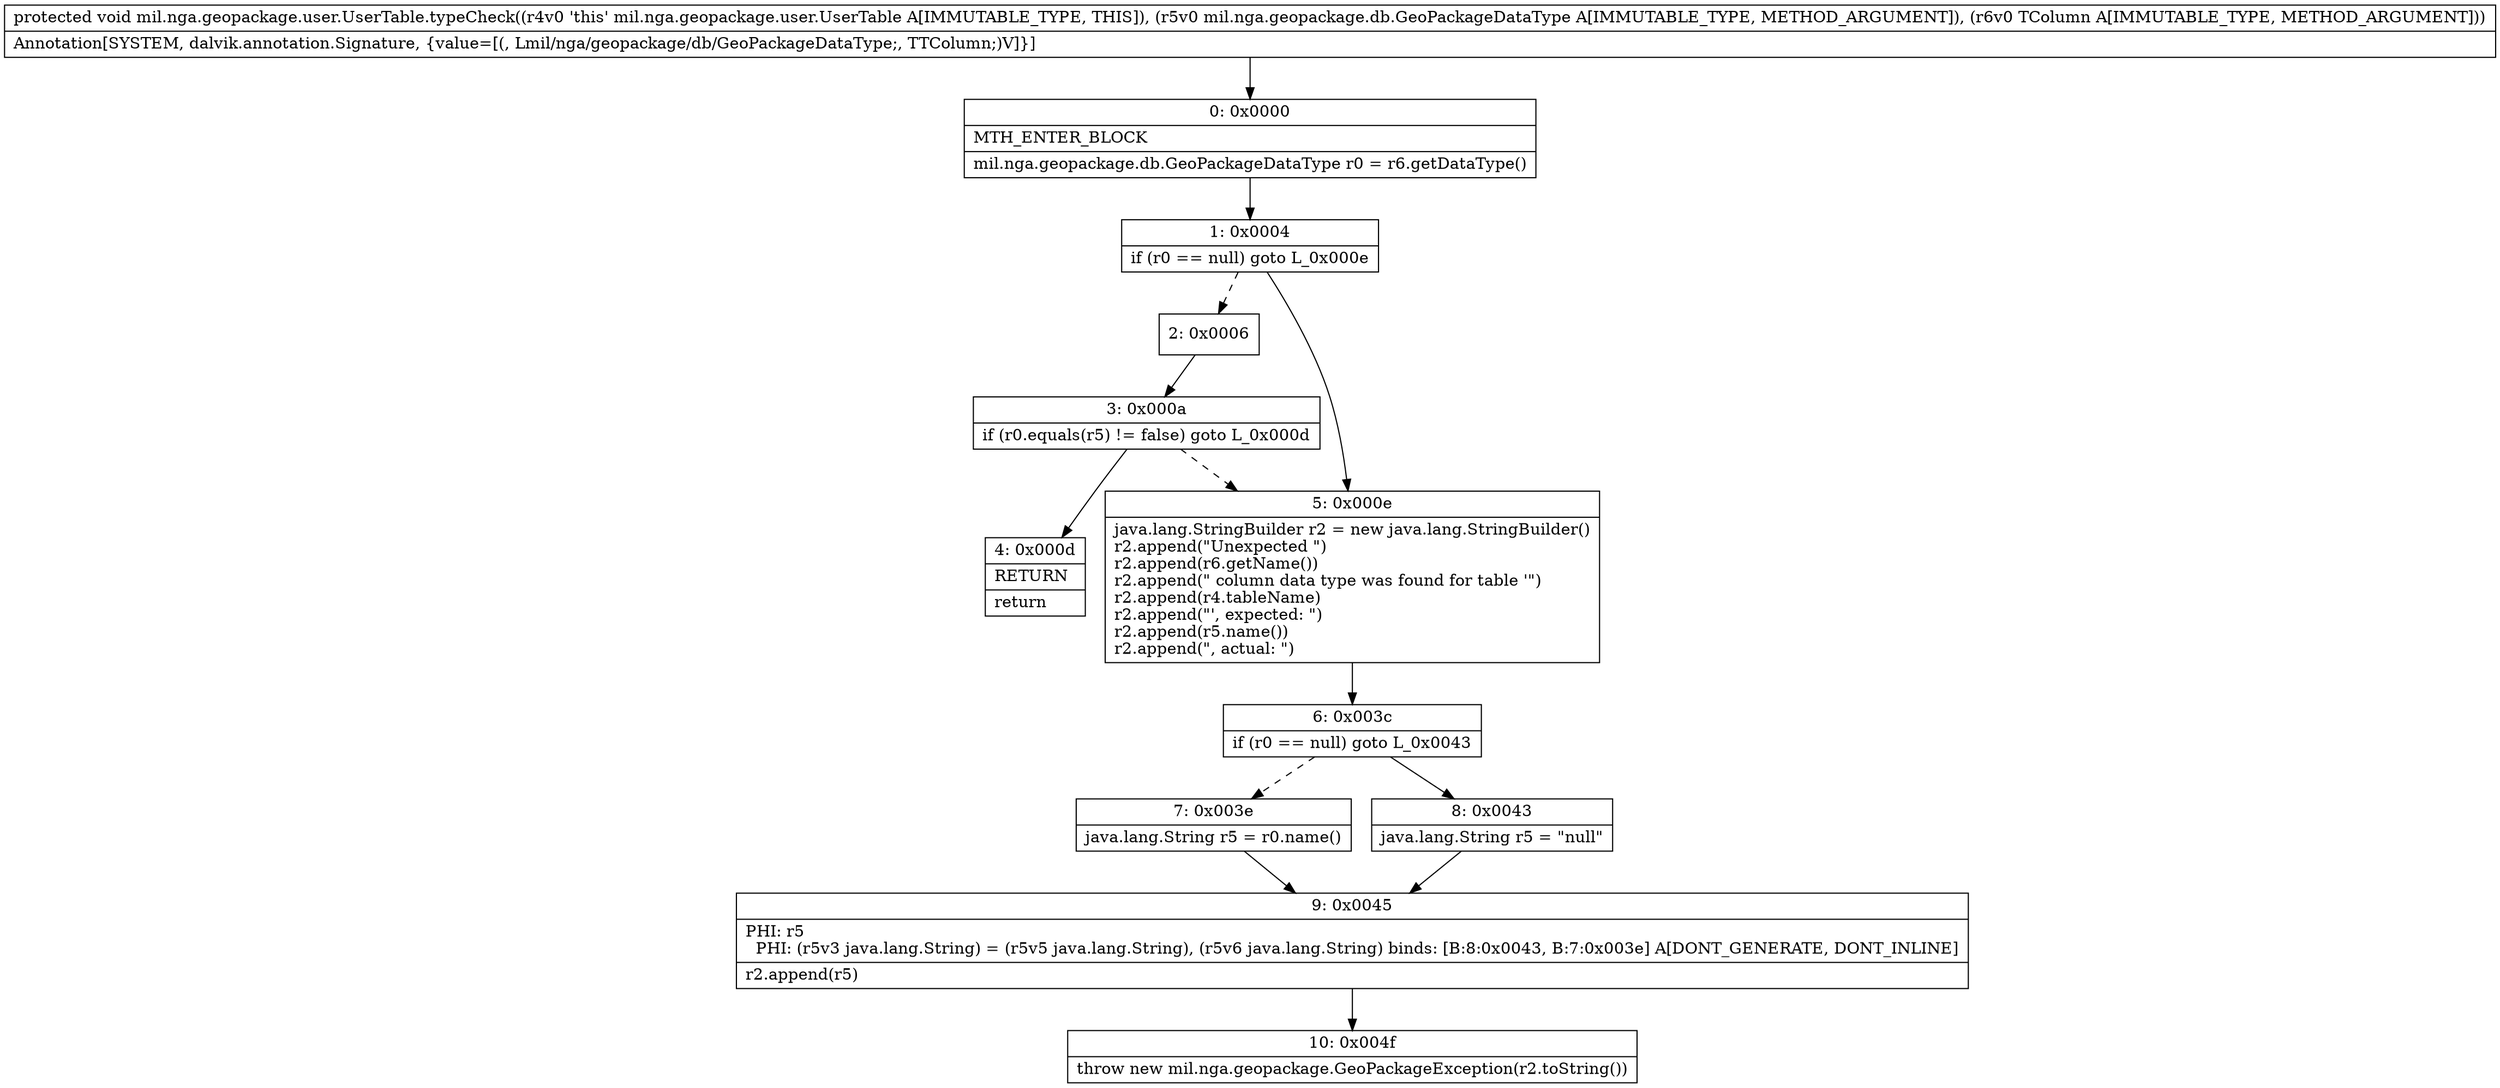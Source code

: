 digraph "CFG formil.nga.geopackage.user.UserTable.typeCheck(Lmil\/nga\/geopackage\/db\/GeoPackageDataType;Lmil\/nga\/geopackage\/user\/UserColumn;)V" {
Node_0 [shape=record,label="{0\:\ 0x0000|MTH_ENTER_BLOCK\l|mil.nga.geopackage.db.GeoPackageDataType r0 = r6.getDataType()\l}"];
Node_1 [shape=record,label="{1\:\ 0x0004|if (r0 == null) goto L_0x000e\l}"];
Node_2 [shape=record,label="{2\:\ 0x0006}"];
Node_3 [shape=record,label="{3\:\ 0x000a|if (r0.equals(r5) != false) goto L_0x000d\l}"];
Node_4 [shape=record,label="{4\:\ 0x000d|RETURN\l|return\l}"];
Node_5 [shape=record,label="{5\:\ 0x000e|java.lang.StringBuilder r2 = new java.lang.StringBuilder()\lr2.append(\"Unexpected \")\lr2.append(r6.getName())\lr2.append(\" column data type was found for table '\")\lr2.append(r4.tableName)\lr2.append(\"', expected: \")\lr2.append(r5.name())\lr2.append(\", actual: \")\l}"];
Node_6 [shape=record,label="{6\:\ 0x003c|if (r0 == null) goto L_0x0043\l}"];
Node_7 [shape=record,label="{7\:\ 0x003e|java.lang.String r5 = r0.name()\l}"];
Node_8 [shape=record,label="{8\:\ 0x0043|java.lang.String r5 = \"null\"\l}"];
Node_9 [shape=record,label="{9\:\ 0x0045|PHI: r5 \l  PHI: (r5v3 java.lang.String) = (r5v5 java.lang.String), (r5v6 java.lang.String) binds: [B:8:0x0043, B:7:0x003e] A[DONT_GENERATE, DONT_INLINE]\l|r2.append(r5)\l}"];
Node_10 [shape=record,label="{10\:\ 0x004f|throw new mil.nga.geopackage.GeoPackageException(r2.toString())\l}"];
MethodNode[shape=record,label="{protected void mil.nga.geopackage.user.UserTable.typeCheck((r4v0 'this' mil.nga.geopackage.user.UserTable A[IMMUTABLE_TYPE, THIS]), (r5v0 mil.nga.geopackage.db.GeoPackageDataType A[IMMUTABLE_TYPE, METHOD_ARGUMENT]), (r6v0 TColumn A[IMMUTABLE_TYPE, METHOD_ARGUMENT]))  | Annotation[SYSTEM, dalvik.annotation.Signature, \{value=[(, Lmil\/nga\/geopackage\/db\/GeoPackageDataType;, TTColumn;)V]\}]\l}"];
MethodNode -> Node_0;
Node_0 -> Node_1;
Node_1 -> Node_2[style=dashed];
Node_1 -> Node_5;
Node_2 -> Node_3;
Node_3 -> Node_4;
Node_3 -> Node_5[style=dashed];
Node_5 -> Node_6;
Node_6 -> Node_7[style=dashed];
Node_6 -> Node_8;
Node_7 -> Node_9;
Node_8 -> Node_9;
Node_9 -> Node_10;
}


